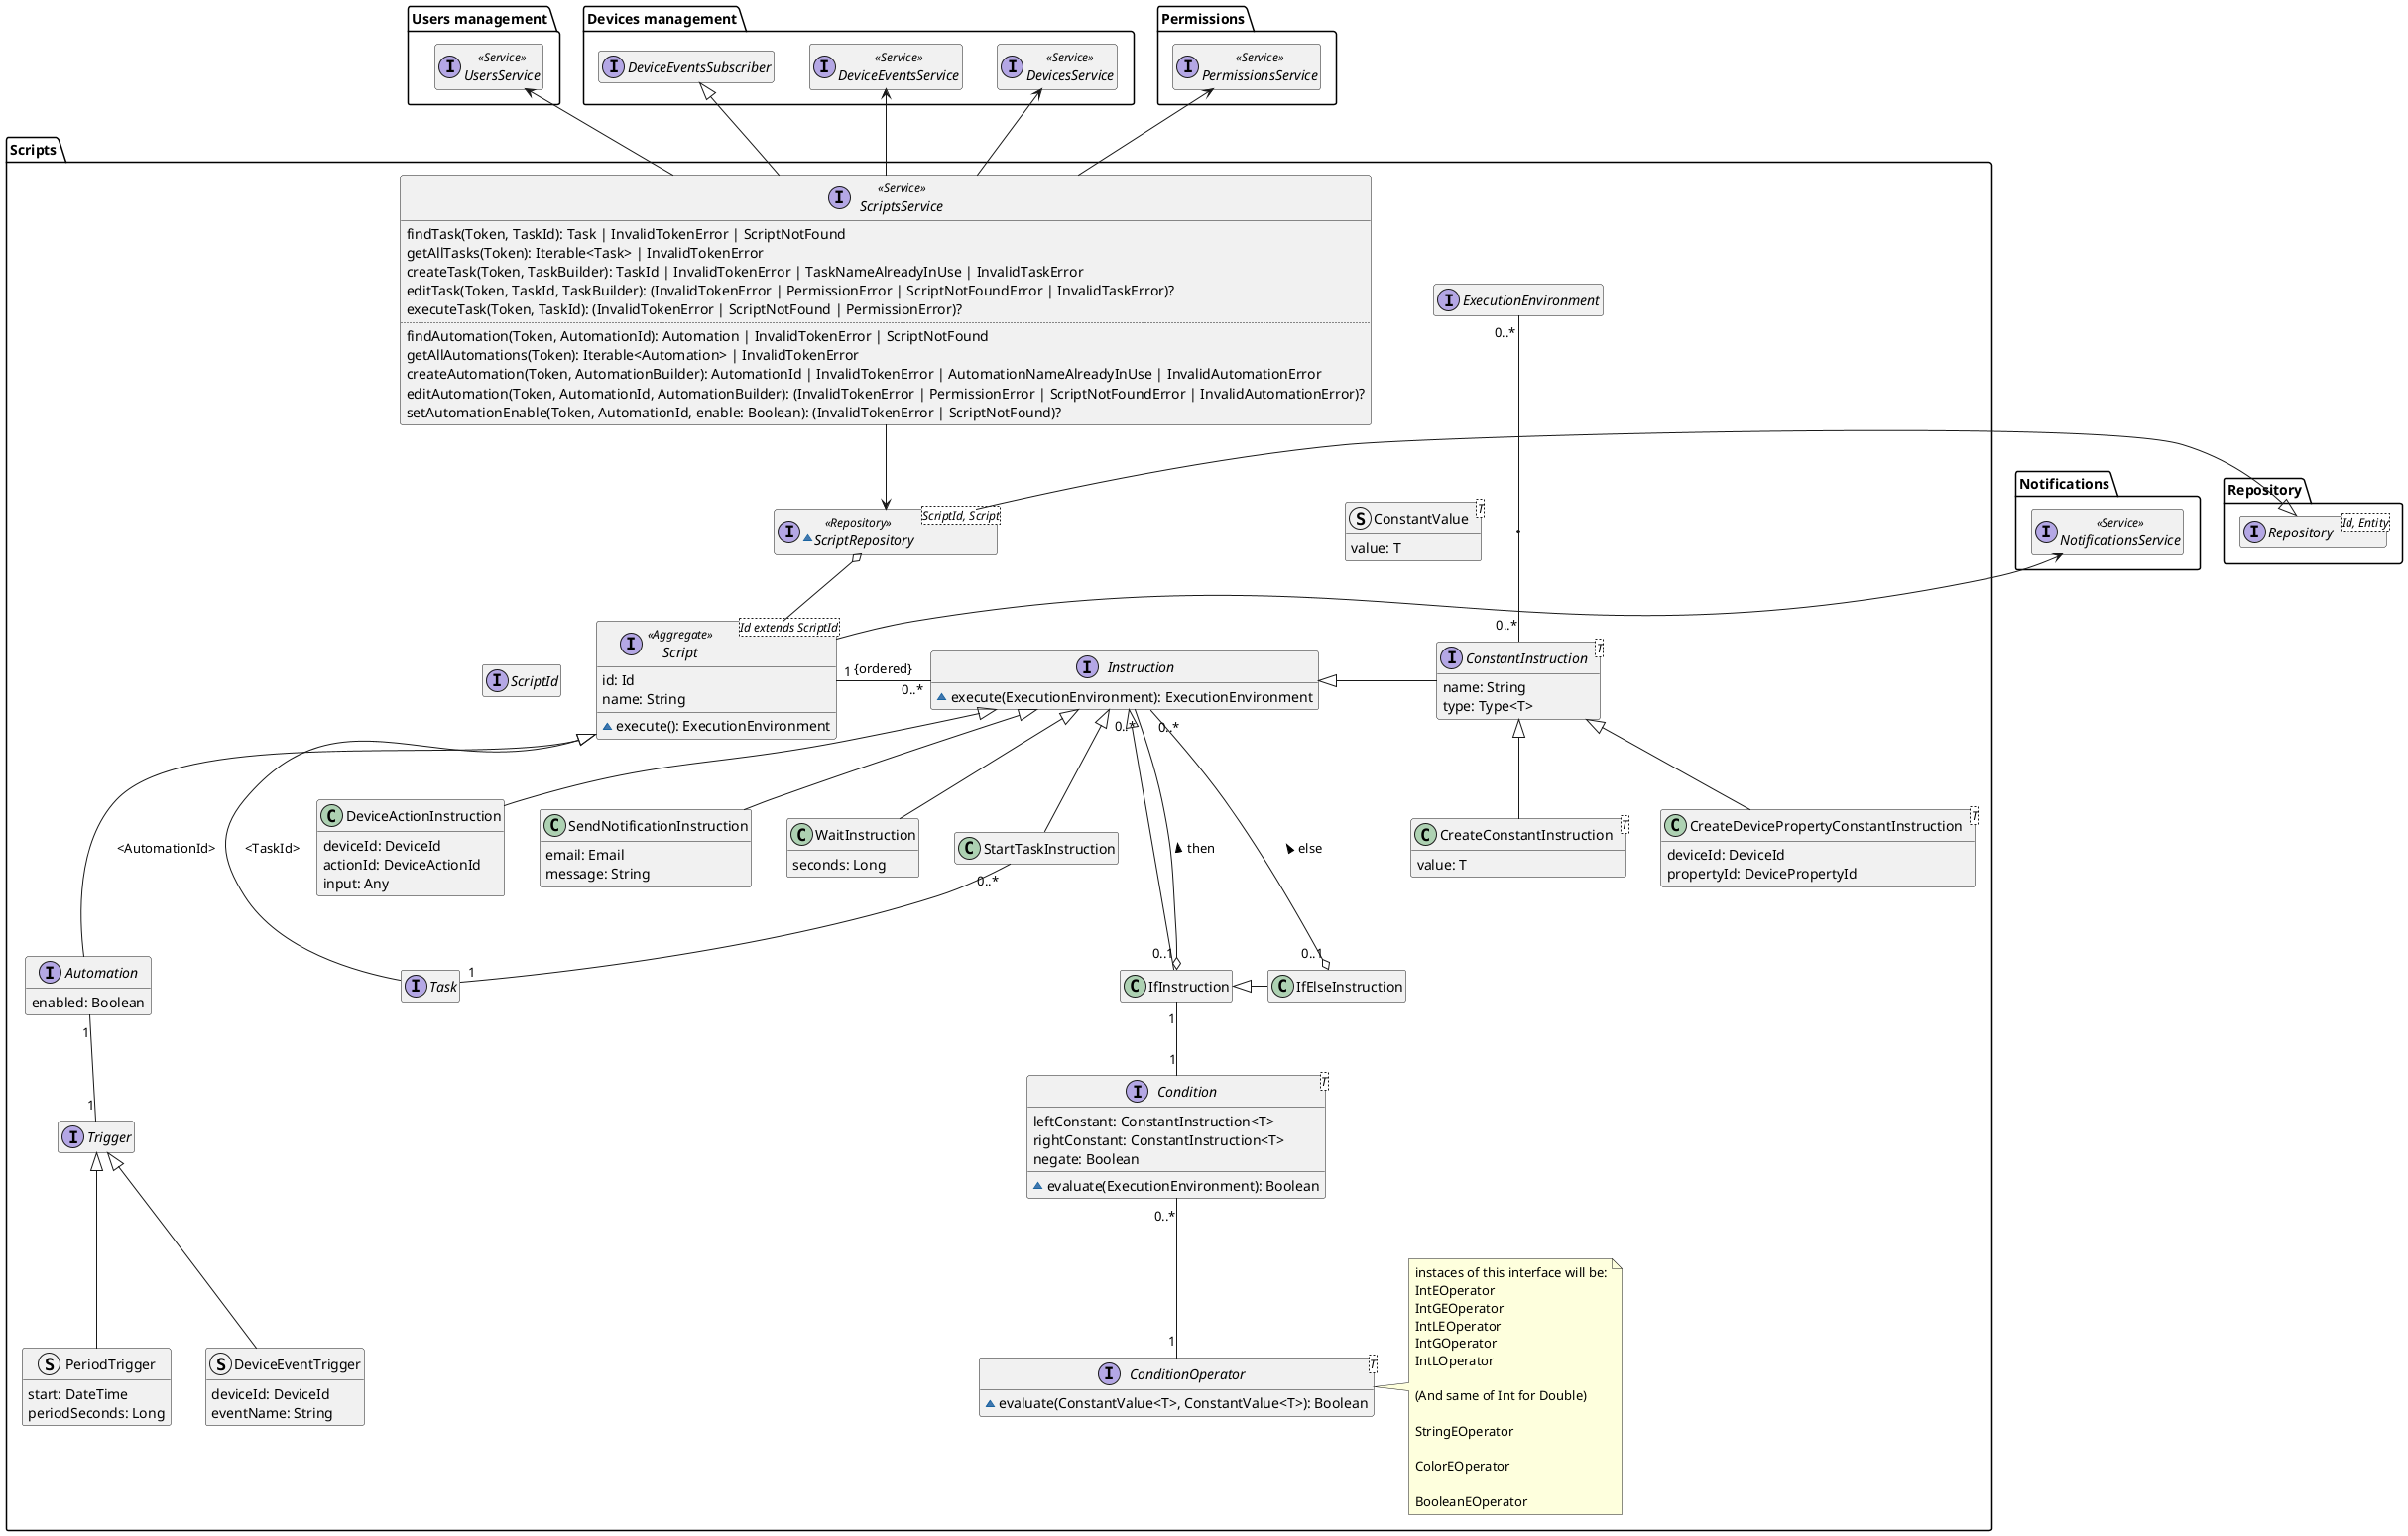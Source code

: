 @startuml scripts-domain-model

hide empty members
package Repository{
    interface Repository<Id, Entity>
}

package "Users management" as UsersManagement {
    interface UsersService <<Service>>
}

package "Devices management" as DevicesManagement {
    interface DevicesService <<Service>>
    interface DeviceEventsService <<Service>>
    interface DeviceEventsSubscriber
}

package Permissions {
    interface PermissionsService <<Service>>
}

package Notifications {
    interface NotificationsService <<Service>>
}

package "Scripts" {

    interface ScriptId

    interface Script<Id extends ScriptId> <<Aggregate>> {
        id: Id
        name: String
        ~execute(): ExecutionEnvironment
    }

    interface Task
    interface Automation {
        enabled: Boolean
    }

    interface Trigger

    struct DeviceEventTrigger extends Trigger {
        deviceId: DeviceId
        eventName: String
    }

    struct PeriodTrigger extends Trigger {
        start: DateTime
        periodSeconds: Long
    }

    interface Instruction {
        ~execute(ExecutionEnvironment): ExecutionEnvironment
    }
    class StartTaskInstruction extends Instruction

    class DeviceActionInstruction extends Instruction {
        deviceId: DeviceId
        actionId: DeviceActionId
        input: Any
    }

    class IfInstruction

    class IfElseInstruction

    class SendNotificationInstruction extends Instruction {
        email: Email
        message: String
    }

    class WaitInstruction extends Instruction {
        seconds: Long
    }

    interface ConstantInstruction<T> {
        name: String
        type: Type<T>
    }

    class CreateDevicePropertyConstantInstruction<T> extends ConstantInstruction {
        deviceId: DeviceId
        propertyId: DevicePropertyId
    }

    class CreateConstantInstruction<T> extends ConstantInstruction {
        value: T
    }

    interface Condition<T> {
        leftConstant: ConstantInstruction<T>
        rightConstant: ConstantInstruction<T>
        negate: Boolean
        ~evaluate(ExecutionEnvironment): Boolean
    }

    interface ConditionOperator<T> {
        ~evaluate(ConstantValue<T>, ConstantValue<T>): Boolean
    }

    note right of ConditionOperator
        instaces of this interface will be:
        IntEOperator
        IntGEOperator
        IntLEOperator
        IntGOperator
        IntLOperator

        (And same of Int for Double)

        StringEOperator

        ColorEOperator

        BooleanEOperator
    end note

    interface ExecutionEnvironment

    struct ConstantValue<T> {
        value: T
    }

    ExecutionEnvironment "0..*" -- "0..*" ConstantInstruction
    ConstantValue .. (ExecutionEnvironment, ConstantInstruction)

    ~interface ScriptRepository<ScriptId, Script> <<Repository>> {
    }
    ScriptRepository -l-|> Repository.Repository
    ScriptRepository o-- Script

    interface ScriptsService <<Service>> {
        findTask(Token, TaskId): Task | InvalidTokenError | ScriptNotFound
        getAllTasks(Token): Iterable<Task> | InvalidTokenError
        createTask(Token, TaskBuilder): TaskId | InvalidTokenError | TaskNameAlreadyInUse | InvalidTaskError
        editTask(Token, TaskId, TaskBuilder): (InvalidTokenError | PermissionError | ScriptNotFoundError | InvalidTaskError)?
        executeTask(Token, TaskId): (InvalidTokenError | ScriptNotFound | PermissionError)?
        ..
        findAutomation(Token, AutomationId): Automation | InvalidTokenError | ScriptNotFound
        getAllAutomations(Token): Iterable<Automation> | InvalidTokenError
        createAutomation(Token, AutomationBuilder): AutomationId | InvalidTokenError | AutomationNameAlreadyInUse | InvalidAutomationError
        editAutomation(Token, AutomationId, AutomationBuilder): (InvalidTokenError | PermissionError | ScriptNotFoundError | InvalidAutomationError)?
        setAutomationEnable(Token, AutomationId, enable: Boolean): (InvalidTokenError | ScriptNotFound)?
    }

    Script -l[hidden] ScriptId
    Script <|-- Task : "<TaskId>"
    Script <|--- Automation : "<AutomationId>"
    Automation "1" -- "1" Trigger
    Script "1" -r- "0..*" Instruction : "{ordered}"
    IfInstruction --u-|> Instruction
    IfElseInstruction -l-|> IfInstruction
    IfInstruction "0..1" o-u- "0..*" Instruction : "then >"
    IfInstruction "1" -- "1" Condition
    IfElseInstruction "0..1" o-u- "0..*" Instruction : "else >"
    StartTaskInstruction "0..*" -- "1" Task
    Condition "0..*" -- "1" ConditionOperator
    ConstantInstruction -l-|> Instruction
    ScriptsService --> ScriptRepository
    ScriptsService -u-> Permissions.PermissionsService
    ScriptsService -u-> DevicesManagement.DevicesService
    ScriptsService -u-> DevicesManagement.DeviceEventsService
    ScriptsService -u-|> DevicesManagement.DeviceEventsSubscriber
    ScriptsService -u-> UsersManagement.UsersService
    Script -u-> Notifications.NotificationsService
}

@enduml
